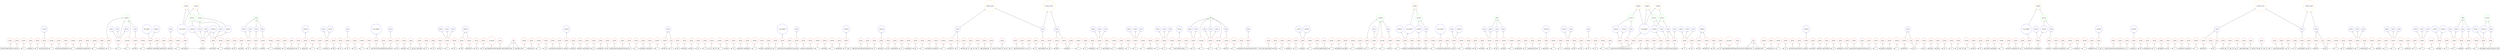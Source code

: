 digraph {
   rankdir=BT;
   edge [arrowhead=empty];

   subgraph {
      rank="source";
      edge [arrowhead=normal];
      node [shape=box];
      t0 [label="doc0_BOF"];
      t1 [label="tribunale"];
      t2 [label="civile"];
      t3 [label="e"];
      t4 [label="penale"];
      t5 [label="di"];
      t6 [label="civitavecchia"];
      t7 [label="\n"];
      t8 [label="sezione"];
      t9 [label="fallimentare"];
      t10 [label="\n"];
      t11 [label="fallimento"];
      t12 [label="parmalat"];
      t13 [label="\n"];
      t14 [label="sentenza"];
      t15 [label="n"];
      t16 [label="3"];
      t17 [label="/"];
      t18 [label="2009"];
      t19 [label="\n"];
      t20 [label="giudice"];
      t21 [label="delegato"];
      t22 [label="amorese"];
      t23 [label="marco"];
      t24 [label="\n"];
      t25 [label="curatore"];
      t26 [label="simone"];
      t27 [label="riccardo"];
      t28 [label="\n"];
      t29 [label="verifica"];
      t30 [label="dei"];
      t31 [label="crediti"];
      t32 [label="16"];
      t33 [label="giu"];
      t34 [label="2009"];
      t35 [label="\n"];
      t36 [label="domanda"];
      t37 [label="di"];
      t38 [label="ammissione"];
      t39 [label="al"];
      t40 [label="passivo"];
      t41 [label="\n"];
      t42 [label="a"];
      t43 [label="norma"];
      t44 [label="dell"];
      t45 [label="art"];
      t46 [label="93"];
      t47 [label="lf"];
      t48 [label="\n"];
      t49 [label="il"];
      t50 [label="sottoscritto"];
      t51 [label="abbattista"];
      t52 [label="nicola"];
      t53 [label="con"];
      t54 [label="studio"];
      t55 [label="in"];
      t56 [label="p.za"];
      t57 [label="caduti"];
      t58 [label="di"];
      t59 [label="via"];
      t60 [label="fani"];
      t61 [label="2"];
      t62 [label="tel"];
      t63 [label="346"];
      t64 [label="8594782"];
      t65 [label="cod"];
      t66 [label="fis"];
      t67 [label="rcggrz92e54a285d"];
      t68 [label="email"];
      t69 [label="n.abbattista"];
      t70 [label="@"];
      t71 [label="libero.it"];
      t72 [label="\n"];
      t73 [label="premesso"];
      t74 [label="\n"];
      t75 [label="di"];
      t76 [label="risultare"];
      t77 [label="creditore"];
      t78 [label="della"];
      t79 [label="società"];
      t80 [label="fallita"];
      t81 [label="dichiarata"];
      t82 [label="in"];
      t83 [label="epigrafe"];
      t84 [label="per"];
      t85 [label="prestazioni"];
      t86 [label="professionali"];
      t87 [label="per"];
      t88 [label="i"];
      t89 [label="seguenti"];
      t90 [label="importi"];
      t91 [label="\n"];
      t92 [label="200.50"];
      t93 [label="€"];
      t94 [label="per"];
      t95 [label="onorari"];
      t96 [label="oltre"];
      t97 [label="iva"];
      t98 [label="e"];
      t99 [label="cp"];
      t100 [label="4%"];
      t101 [label="\n"];
      t102 [label="come"];
      t103 [label="da"];
      t104 [label="parcella"];
      t105 [label="allegata"];
      t106 [label="\n"];
      t107 [label="tanto"];
      t108 [label="premesso"];
      t109 [label="il"];
      t110 [label="sottoscritto"];
      t111 [label="abbattista"];
      t112 [label="nicola"];
      t113 [label="porge"];
      t114 [label="rispettosa"];
      t115 [label="\n"];
      t116 [label="istanza"];
      t117 [label="\n"];
      t118 [label="affinché"];
      t119 [label="la"];
      t120 [label="s.v"];
      t121 [label="ill.ma"];
      t122 [label="voglia"];
      t123 [label="ammetterlo"];
      t124 [label="al"];
      t125 [label="passivo"];
      t126 [label="del"];
      t127 [label="fallimento"];
      t128 [label="in"];
      t129 [label="epigrafe"];
      t130 [label="per"];
      t131 [label="i"];
      t132 [label="seguenti"];
      t133 [label="importi"];
      t134 [label="\n"];
      t135 [label="200.50"];
      t136 [label="€"];
      t137 [label="oltre"];
      t138 [label="cp"];
      t139 [label="4%"];
      t140 [label="al"];
      t141 [label="privilegio"];
      t142 [label="ex"];
      t143 [label="art.2753"];
      t144 [label="bis"];
      t145 [label="n.2"];
      t146 [label="c.c"];
      t147 [label="nonché"];
      t148 [label="oltre"];
      t149 [label="iva"];
      t150 [label="al"];
      t151 [label="chirografo"];
      t152 [label="per"];
      t153 [label="1890"];
      t154 [label="dollari"];
      t155 [label="\n"];
      t156 [label="si"];
      t157 [label="allegano"];
      t158 [label="2"];
      t159 [label="documenti"];
      t160 [label="\n"];
      t161 [label="fattura"];
      t162 [label="n"];
      t163 [label="1"];
      t164 [label="\n"];
      t165 [label="fattura"];
      t166 [label="n"];
      t167 [label="2"];
      t168 [label="\n"];
      t169 [label="civitavecchia"];
      t170 [label="li"];
      t171 [label="25"];
      t172 [label="/"];
      t173 [label="5"];
      t174 [label="/"];
      t175 [label="2013"];
      t176 [label="\n"];
      t177 [label="abbattista"];
      t178 [label="nicola"];
      t179 [label="doc0_EOF"];
      t180 [label="doc1_BOF"];
      t181 [label="tribunale"];
      t182 [label="civile"];
      t183 [label="e"];
      t184 [label="penale"];
      t185 [label="di"];
      t186 [label="napoli"];
      t187 [label="\n"];
      t188 [label="sezione"];
      t189 [label="fallimentare"];
      t190 [label="\n"];
      t191 [label="fallimento"];
      t192 [label="algida"];
      t193 [label="\n"];
      t194 [label="sentenza"];
      t195 [label="n"];
      t196 [label="77"];
      t197 [label="/"];
      t198 [label="2012"];
      t199 [label="\n"];
      t200 [label="giudice"];
      t201 [label="delegato"];
      t202 [label="altobello"];
      t203 [label="fabio"];
      t204 [label="\n"];
      t205 [label="curatore"];
      t206 [label="amorese"];
      t207 [label="luca"];
      t208 [label="\n"];
      t209 [label="verifica"];
      t210 [label="dei"];
      t211 [label="crediti"];
      t212 [label="16"];
      t213 [label="giu"];
      t214 [label="2009"];
      t215 [label="\n"];
      t216 [label="domanda"];
      t217 [label="di"];
      t218 [label="ammissione"];
      t219 [label="al"];
      t220 [label="passivo"];
      t221 [label="\n"];
      t222 [label="a"];
      t223 [label="norma"];
      t224 [label="dell"];
      t225 [label="art"];
      t226 [label="93"];
      t227 [label="lf"];
      t228 [label="\n"];
      t229 [label="il"];
      t230 [label="sottoscritto"];
      t231 [label="rutigliano"];
      t232 [label="marco"];
      t233 [label="con"];
      t234 [label="studio"];
      t235 [label="in"];
      t236 [label="piazza"];
      t237 [label="vittorio"];
      t238 [label="emanuele"];
      t239 [label="3"];
      t240 [label="tel"];
      t241 [label="346"];
      t242 [label="8594782"];
      t243 [label="cod"];
      t244 [label="fis"];
      t245 [label="qcnpla88m04c983k"];
      t246 [label="email"];
      t247 [label="marco.rutigliano"];
      t248 [label="@"];
      t249 [label="gmail.it"];
      t250 [label="\n"];
      t251 [label="premesso"];
      t252 [label="\n"];
      t253 [label="di"];
      t254 [label="risultare"];
      t255 [label="creditore"];
      t256 [label="della"];
      t257 [label="società"];
      t258 [label="fallita"];
      t259 [label="dichiarata"];
      t260 [label="in"];
      t261 [label="epigrafe"];
      t262 [label="per"];
      t263 [label="prestazioni"];
      t264 [label="professionali"];
      t265 [label="per"];
      t266 [label="i"];
      t267 [label="seguenti"];
      t268 [label="importi"];
      t269 [label="\n"];
      t270 [label="3330.00"];
      t271 [label="eur"];
      t272 [label="per"];
      t273 [label="onorari"];
      t274 [label="oltre"];
      t275 [label="iva"];
      t276 [label="e"];
      t277 [label="cp"];
      t278 [label="4%"];
      t279 [label="\n"];
      t280 [label="come"];
      t281 [label="da"];
      t282 [label="parcella"];
      t283 [label="allegata"];
      t284 [label="\n"];
      t285 [label="tanto"];
      t286 [label="premesso"];
      t287 [label="il"];
      t288 [label="sottoscritto"];
      t289 [label="rutigliano"];
      t290 [label="marco"];
      t291 [label="porge"];
      t292 [label="rispettosa"];
      t293 [label="\n"];
      t294 [label="istanza"];
      t295 [label="\n"];
      t296 [label="affinché"];
      t297 [label="la"];
      t298 [label="s.v"];
      t299 [label="ill.ma"];
      t300 [label="voglia"];
      t301 [label="ammetterlo"];
      t302 [label="al"];
      t303 [label="passivo"];
      t304 [label="del"];
      t305 [label="fallimento"];
      t306 [label="in"];
      t307 [label="epigrafe"];
      t308 [label="per"];
      t309 [label="i"];
      t310 [label="seguenti"];
      t311 [label="importi"];
      t312 [label="\n"];
      t313 [label="3330.00"];
      t314 [label="eur"];
      t315 [label="oltre"];
      t316 [label="cp"];
      t317 [label="4%"];
      t318 [label="al"];
      t319 [label="privilegio"];
      t320 [label="ex"];
      t321 [label="art.2753"];
      t322 [label="bis"];
      t323 [label="n.2"];
      t324 [label="c.c"];
      t325 [label="nonché"];
      t326 [label="oltre"];
      t327 [label="iva"];
      t328 [label="al"];
      t329 [label="chirografo"];
      t330 [label="per"];
      t331 [label="3000"];
      t332 [label="euro"];
      t333 [label="\n"];
      t334 [label="si"];
      t335 [label="allegano"];
      t336 [label="2"];
      t337 [label="documenti"];
      t338 [label="\n"];
      t339 [label="fattura"];
      t340 [label="n"];
      t341 [label="1"];
      t342 [label="\n"];
      t343 [label="fattura"];
      t344 [label="n"];
      t345 [label="2"];
      t346 [label="\n"];
      t347 [label="napoli"];
      t348 [label="li"];
      t349 [label="21"];
      t350 [label="luglio"];
      t351 [label="2012"];
      t352 [label="\n"];
      t353 [label="rutigliano"];
      t354 [label="marco"];
      t355 [label="doc1_EOF"];
      t0 -> t1;
      t1 -> t2;
      t2 -> t3;
      t3 -> t4;
      t4 -> t5;
      t5 -> t6;
      t6 -> t7;
      t7 -> t8;
      t8 -> t9;
      t9 -> t10;
      t10 -> t11;
      t11 -> t12;
      t12 -> t13;
      t13 -> t14;
      t14 -> t15;
      t15 -> t16;
      t16 -> t17;
      t17 -> t18;
      t18 -> t19;
      t19 -> t20;
      t20 -> t21;
      t21 -> t22;
      t22 -> t23;
      t23 -> t24;
      t24 -> t25;
      t25 -> t26;
      t26 -> t27;
      t27 -> t28;
      t28 -> t29;
      t29 -> t30;
      t30 -> t31;
      t31 -> t32;
      t32 -> t33;
      t33 -> t34;
      t34 -> t35;
      t35 -> t36;
      t36 -> t37;
      t37 -> t38;
      t38 -> t39;
      t39 -> t40;
      t40 -> t41;
      t41 -> t42;
      t42 -> t43;
      t43 -> t44;
      t44 -> t45;
      t45 -> t46;
      t46 -> t47;
      t47 -> t48;
      t48 -> t49;
      t49 -> t50;
      t50 -> t51;
      t51 -> t52;
      t52 -> t53;
      t53 -> t54;
      t54 -> t55;
      t55 -> t56;
      t56 -> t57;
      t57 -> t58;
      t58 -> t59;
      t59 -> t60;
      t60 -> t61;
      t61 -> t62;
      t62 -> t63;
      t63 -> t64;
      t64 -> t65;
      t65 -> t66;
      t66 -> t67;
      t67 -> t68;
      t68 -> t69;
      t69 -> t70;
      t70 -> t71;
      t71 -> t72;
      t72 -> t73;
      t73 -> t74;
      t74 -> t75;
      t75 -> t76;
      t76 -> t77;
      t77 -> t78;
      t78 -> t79;
      t79 -> t80;
      t80 -> t81;
      t81 -> t82;
      t82 -> t83;
      t83 -> t84;
      t84 -> t85;
      t85 -> t86;
      t86 -> t87;
      t87 -> t88;
      t88 -> t89;
      t89 -> t90;
      t90 -> t91;
      t91 -> t92;
      t92 -> t93;
      t93 -> t94;
      t94 -> t95;
      t95 -> t96;
      t96 -> t97;
      t97 -> t98;
      t98 -> t99;
      t99 -> t100;
      t100 -> t101;
      t101 -> t102;
      t102 -> t103;
      t103 -> t104;
      t104 -> t105;
      t105 -> t106;
      t106 -> t107;
      t107 -> t108;
      t108 -> t109;
      t109 -> t110;
      t110 -> t111;
      t111 -> t112;
      t112 -> t113;
      t113 -> t114;
      t114 -> t115;
      t115 -> t116;
      t116 -> t117;
      t117 -> t118;
      t118 -> t119;
      t119 -> t120;
      t120 -> t121;
      t121 -> t122;
      t122 -> t123;
      t123 -> t124;
      t124 -> t125;
      t125 -> t126;
      t126 -> t127;
      t127 -> t128;
      t128 -> t129;
      t129 -> t130;
      t130 -> t131;
      t131 -> t132;
      t132 -> t133;
      t133 -> t134;
      t134 -> t135;
      t135 -> t136;
      t136 -> t137;
      t137 -> t138;
      t138 -> t139;
      t139 -> t140;
      t140 -> t141;
      t141 -> t142;
      t142 -> t143;
      t143 -> t144;
      t144 -> t145;
      t145 -> t146;
      t146 -> t147;
      t147 -> t148;
      t148 -> t149;
      t149 -> t150;
      t150 -> t151;
      t151 -> t152;
      t152 -> t153;
      t153 -> t154;
      t154 -> t155;
      t155 -> t156;
      t156 -> t157;
      t157 -> t158;
      t158 -> t159;
      t159 -> t160;
      t160 -> t161;
      t161 -> t162;
      t162 -> t163;
      t163 -> t164;
      t164 -> t165;
      t165 -> t166;
      t166 -> t167;
      t167 -> t168;
      t168 -> t169;
      t169 -> t170;
      t170 -> t171;
      t171 -> t172;
      t172 -> t173;
      t173 -> t174;
      t174 -> t175;
      t175 -> t176;
      t176 -> t177;
      t177 -> t178;
      t178 -> t179;
      t180 -> t181;
      t181 -> t182;
      t182 -> t183;
      t183 -> t184;
      t184 -> t185;
      t185 -> t186;
      t186 -> t187;
      t187 -> t188;
      t188 -> t189;
      t189 -> t190;
      t190 -> t191;
      t191 -> t192;
      t192 -> t193;
      t193 -> t194;
      t194 -> t195;
      t195 -> t196;
      t196 -> t197;
      t197 -> t198;
      t198 -> t199;
      t199 -> t200;
      t200 -> t201;
      t201 -> t202;
      t202 -> t203;
      t203 -> t204;
      t204 -> t205;
      t205 -> t206;
      t206 -> t207;
      t207 -> t208;
      t208 -> t209;
      t209 -> t210;
      t210 -> t211;
      t211 -> t212;
      t212 -> t213;
      t213 -> t214;
      t214 -> t215;
      t215 -> t216;
      t216 -> t217;
      t217 -> t218;
      t218 -> t219;
      t219 -> t220;
      t220 -> t221;
      t221 -> t222;
      t222 -> t223;
      t223 -> t224;
      t224 -> t225;
      t225 -> t226;
      t226 -> t227;
      t227 -> t228;
      t228 -> t229;
      t229 -> t230;
      t230 -> t231;
      t231 -> t232;
      t232 -> t233;
      t233 -> t234;
      t234 -> t235;
      t235 -> t236;
      t236 -> t237;
      t237 -> t238;
      t238 -> t239;
      t239 -> t240;
      t240 -> t241;
      t241 -> t242;
      t242 -> t243;
      t243 -> t244;
      t244 -> t245;
      t245 -> t246;
      t246 -> t247;
      t247 -> t248;
      t248 -> t249;
      t249 -> t250;
      t250 -> t251;
      t251 -> t252;
      t252 -> t253;
      t253 -> t254;
      t254 -> t255;
      t255 -> t256;
      t256 -> t257;
      t257 -> t258;
      t258 -> t259;
      t259 -> t260;
      t260 -> t261;
      t261 -> t262;
      t262 -> t263;
      t263 -> t264;
      t264 -> t265;
      t265 -> t266;
      t266 -> t267;
      t267 -> t268;
      t268 -> t269;
      t269 -> t270;
      t270 -> t271;
      t271 -> t272;
      t272 -> t273;
      t273 -> t274;
      t274 -> t275;
      t275 -> t276;
      t276 -> t277;
      t277 -> t278;
      t278 -> t279;
      t279 -> t280;
      t280 -> t281;
      t281 -> t282;
      t282 -> t283;
      t283 -> t284;
      t284 -> t285;
      t285 -> t286;
      t286 -> t287;
      t287 -> t288;
      t288 -> t289;
      t289 -> t290;
      t290 -> t291;
      t291 -> t292;
      t292 -> t293;
      t293 -> t294;
      t294 -> t295;
      t295 -> t296;
      t296 -> t297;
      t297 -> t298;
      t298 -> t299;
      t299 -> t300;
      t300 -> t301;
      t301 -> t302;
      t302 -> t303;
      t303 -> t304;
      t304 -> t305;
      t305 -> t306;
      t306 -> t307;
      t307 -> t308;
      t308 -> t309;
      t309 -> t310;
      t310 -> t311;
      t311 -> t312;
      t312 -> t313;
      t313 -> t314;
      t314 -> t315;
      t315 -> t316;
      t316 -> t317;
      t317 -> t318;
      t318 -> t319;
      t319 -> t320;
      t320 -> t321;
      t321 -> t322;
      t322 -> t323;
      t323 -> t324;
      t324 -> t325;
      t325 -> t326;
      t326 -> t327;
      t327 -> t328;
      t328 -> t329;
      t329 -> t330;
      t330 -> t331;
      t331 -> t332;
      t332 -> t333;
      t333 -> t334;
      t334 -> t335;
      t335 -> t336;
      t336 -> t337;
      t337 -> t338;
      t338 -> t339;
      t339 -> t340;
      t340 -> t341;
      t341 -> t342;
      t342 -> t343;
      t343 -> t344;
      t344 -> t345;
      t345 -> t346;
      t346 -> t347;
      t347 -> t348;
      t348 -> t349;
      t349 -> t350;
      t350 -> t351;
      t351 -> t352;
      t352 -> t353;
      t353 -> t354;
      t354 -> t355;
   }

   subgraph {
      rank="same";
      node [color=red,shape=circle];
      tag246 [label=numero]; 
      tag247 [label=numero]; 
      tag248 [label=numero]; 
      tag249 [label=numero]; 
      tag250 [label=numero]; 
      tag251 [label=numero]; 
      tag252 [label=numero]; 
      tag253 [label=numero]; 
      tag254 [label=numero]; 
      tag255 [label=numero]; 
      tag256 [label=numero]; 
      tag257 [label=numero]; 
      tag258 [label=numero]; 
      tag259 [label=numero]; 
      tag260 [label=numero]; 
      tag261 [label=numero]; 
      tag262 [label=numero]; 
      tag263 [label=numero]; 
      tag264 [label=numero]; 
      tag265 [label=numero]; 
      tag266 [label=numero]; 
      tag267 [label=numero]; 
      tag268 [label=numero]; 
      tag269 [label=numero]; 
      tag270 [label=numero]; 
      tag271 [label=numero]; 
      tag272 [label=numero]; 
      tag273 [label=numero]; 
      tag274 [label=numero]; 
      tag275 [label=numero]; 
      tag276 [label=numero]; 
      tag277 [label=numero]; 
      tag278 [label=numero]; 
      tag0 [label=parola]; 
      tag1 [label=parola]; 
      tag2 [label=parola]; 
      tag3 [label=parola]; 
      tag4 [label=parola]; 
      tag5 [label=parola]; 
      tag6 [label=parola]; 
      tag7 [label=parola]; 
      tag8 [label=parola]; 
      tag9 [label=parola]; 
      tag10 [label=parola]; 
      tag11 [label=parola]; 
      tag12 [label=parola]; 
      tag13 [label=parola]; 
      tag14 [label=parola]; 
      tag15 [label=parola]; 
      tag16 [label=parola]; 
      tag17 [label=parola]; 
      tag18 [label=parola]; 
      tag19 [label=parola]; 
      tag20 [label=parola]; 
      tag21 [label=parola]; 
      tag22 [label=parola]; 
      tag23 [label=parola]; 
      tag24 [label=parola]; 
      tag25 [label=parola]; 
      tag26 [label=parola]; 
      tag27 [label=parola]; 
      tag28 [label=parola]; 
      tag29 [label=parola]; 
      tag30 [label=parola]; 
      tag31 [label=parola]; 
      tag32 [label=parola]; 
      tag33 [label=parola]; 
      tag34 [label=parola]; 
      tag35 [label=parola]; 
      tag36 [label=parola]; 
      tag37 [label=parola]; 
      tag38 [label=parola]; 
      tag39 [label=parola]; 
      tag40 [label=parola]; 
      tag41 [label=parola]; 
      tag42 [label=parola]; 
      tag43 [label=parola]; 
      tag44 [label=parola]; 
      tag45 [label=parola]; 
      tag46 [label=parola]; 
      tag47 [label=parola]; 
      tag48 [label=parola]; 
      tag49 [label=parola]; 
      tag50 [label=parola]; 
      tag51 [label=parola]; 
      tag52 [label=parola]; 
      tag53 [label=parola]; 
      tag54 [label=parola]; 
      tag55 [label=parola]; 
      tag56 [label=parola]; 
      tag57 [label=parola]; 
      tag58 [label=parola]; 
      tag59 [label=parola]; 
      tag60 [label=parola]; 
      tag61 [label=parola]; 
      tag62 [label=parola]; 
      tag63 [label=parola]; 
      tag64 [label=parola]; 
      tag65 [label=parola]; 
      tag66 [label=parola]; 
      tag67 [label=parola]; 
      tag68 [label=parola]; 
      tag69 [label=parola]; 
      tag70 [label=parola]; 
      tag71 [label=parola]; 
      tag72 [label=parola]; 
      tag73 [label=parola]; 
      tag74 [label=parola]; 
      tag75 [label=parola]; 
      tag76 [label=parola]; 
      tag77 [label=parola]; 
      tag78 [label=parola]; 
      tag79 [label=parola]; 
      tag80 [label=parola]; 
      tag81 [label=parola]; 
      tag82 [label=parola]; 
      tag83 [label=parola]; 
      tag84 [label=parola]; 
      tag85 [label=parola]; 
      tag86 [label=parola]; 
      tag87 [label=parola]; 
      tag88 [label=parola]; 
      tag89 [label=parola]; 
      tag90 [label=parola]; 
      tag91 [label=parola]; 
      tag92 [label=parola]; 
      tag93 [label=parola]; 
      tag94 [label=parola]; 
      tag95 [label=parola]; 
      tag96 [label=parola]; 
      tag97 [label=parola]; 
      tag98 [label=parola]; 
      tag99 [label=parola]; 
      tag100 [label=parola]; 
      tag101 [label=parola]; 
      tag102 [label=parola]; 
      tag103 [label=parola]; 
      tag104 [label=parola]; 
      tag105 [label=parola]; 
      tag106 [label=parola]; 
      tag107 [label=parola]; 
      tag108 [label=parola]; 
      tag109 [label=parola]; 
      tag110 [label=parola]; 
      tag111 [label=parola]; 
      tag112 [label=parola]; 
      tag113 [label=parola]; 
      tag114 [label=parola]; 
      tag115 [label=parola]; 
      tag116 [label=parola]; 
      tag117 [label=parola]; 
      tag118 [label=parola]; 
      tag119 [label=parola]; 
      tag120 [label=parola]; 
      tag121 [label=parola]; 
      tag122 [label=parola]; 
      tag123 [label=parola]; 
      tag124 [label=parola]; 
      tag125 [label=parola]; 
      tag126 [label=parola]; 
      tag127 [label=parola]; 
      tag128 [label=parola]; 
      tag129 [label=parola]; 
      tag130 [label=parola]; 
      tag131 [label=parola]; 
      tag132 [label=parola]; 
      tag133 [label=parola]; 
      tag134 [label=parola]; 
      tag135 [label=parola]; 
      tag136 [label=parola]; 
      tag137 [label=parola]; 
      tag138 [label=parola]; 
      tag139 [label=parola]; 
      tag140 [label=parola]; 
      tag141 [label=parola]; 
      tag142 [label=parola]; 
      tag143 [label=parola]; 
      tag144 [label=parola]; 
      tag145 [label=parola]; 
      tag146 [label=parola]; 
      tag147 [label=parola]; 
      tag148 [label=parola]; 
      tag149 [label=parola]; 
      tag150 [label=parola]; 
      tag151 [label=parola]; 
      tag152 [label=parola]; 
      tag153 [label=parola]; 
      tag154 [label=parola]; 
      tag155 [label=parola]; 
      tag156 [label=parola]; 
      tag157 [label=parola]; 
      tag158 [label=parola]; 
      tag159 [label=parola]; 
      tag160 [label=parola]; 
      tag161 [label=parola]; 
      tag162 [label=parola]; 
      tag163 [label=parola]; 
      tag164 [label=parola]; 
      tag165 [label=parola]; 
      tag166 [label=parola]; 
      tag167 [label=parola]; 
      tag168 [label=parola]; 
      tag169 [label=parola]; 
      tag170 [label=parola]; 
      tag171 [label=parola]; 
      tag172 [label=parola]; 
      tag173 [label=parola]; 
      tag174 [label=parola]; 
      tag175 [label=parola]; 
      tag176 [label=parola]; 
      tag177 [label=parola]; 
      tag178 [label=parola]; 
      tag179 [label=parola]; 
      tag180 [label=parola]; 
      tag181 [label=parola]; 
      tag182 [label=parola]; 
      tag183 [label=parola]; 
      tag184 [label=parola]; 
      tag185 [label=parola]; 
      tag186 [label=parola]; 
      tag187 [label=parola]; 
      tag188 [label=parola]; 
      tag189 [label=parola]; 
      tag190 [label=parola]; 
      tag191 [label=parola]; 
      tag192 [label=parola]; 
      tag193 [label=parola]; 
      tag194 [label=parola]; 
      tag195 [label=parola]; 
      tag196 [label=parola]; 
      tag197 [label=parola]; 
      tag198 [label=parola]; 
      tag199 [label=parola]; 
      tag200 [label=parola]; 
      tag201 [label=parola]; 
      tag202 [label=parola]; 
      tag203 [label=parola]; 
      tag204 [label=parola]; 
      tag205 [label=parola]; 
      tag206 [label=parola]; 
      tag207 [label=parola]; 
      tag208 [label=parola]; 
      tag209 [label=parola]; 
      tag210 [label=parola]; 
      tag211 [label=parola]; 
      tag212 [label=parola]; 
      tag213 [label=parola]; 
      tag214 [label=parola]; 
      tag215 [label=parola]; 
      tag216 [label=parola]; 
      tag217 [label=parola]; 
      tag218 [label=parola]; 
      tag219 [label=parola]; 
      tag220 [label=parola]; 
      tag221 [label=parola]; 
      tag222 [label=parola]; 
      tag223 [label=parola]; 
      tag224 [label=parola]; 
      tag225 [label=parola]; 
      tag226 [label=parola]; 
      tag227 [label=parola]; 
      tag228 [label=parola]; 
      tag229 [label=parola]; 
      tag230 [label=parola]; 
      tag231 [label=parola]; 
      tag232 [label=parola]; 
      tag233 [label=parola]; 
      tag234 [label=parola]; 
      tag235 [label=parola]; 
      tag236 [label=parola]; 
      tag237 [label=parola]; 
      tag238 [label=parola]; 
      tag239 [label=parola]; 
      tag240 [label=parola]; 
      tag241 [label=parola]; 
      tag242 [label=parola]; 
      tag243 [label=parola]; 
      tag244 [label=parola]; 
      tag245 [label=parola]; 
      tag279 [label=newline]; 
      tag280 [label=newline]; 
      tag281 [label=newline]; 
      tag282 [label=newline]; 
      tag283 [label=newline]; 
      tag284 [label=newline]; 
      tag285 [label=newline]; 
      tag286 [label=newline]; 
      tag287 [label=newline]; 
      tag288 [label=newline]; 
      tag289 [label=newline]; 
      tag290 [label=newline]; 
      tag291 [label=newline]; 
      tag292 [label=newline]; 
      tag293 [label=newline]; 
      tag294 [label=newline]; 
      tag295 [label=newline]; 
      tag296 [label=newline]; 
      tag297 [label=newline]; 
      tag298 [label=newline]; 
      tag299 [label=newline]; 
      tag300 [label=newline]; 
      tag301 [label=newline]; 
      tag302 [label=newline]; 
      tag303 [label=newline]; 
      tag304 [label=newline]; 
      tag305 [label=newline]; 
      tag306 [label=newline]; 
      tag307 [label=newline]; 
      tag308 [label=newline]; 
      tag309 [label=newline]; 
      tag310 [label=newline]; 
      tag311 [label=newline]; 
      tag312 [label=newline]; 
      tag313 [label=newline]; 
      tag314 [label=newline]; 
      tag315 [label=newline]; 
      tag316 [label=newline]; 
      tag317 [label=newline]; 
      tag318 [label=newline]; 
      tag319 [label=newline]; 
      tag320 [label=newline]; 
      tag321 [label=newline]; 
      tag322 [label=newline]; 
      tag457 [label=euro]; 
      tag458 [label=euro]; 
      tag459 [label=euro]; 
      tag460 [label=euro]; 
      tag461 [label=euro]; 
      tag462 [label=dollaro]; 
      tag338 [label=mail]; 
      tag339 [label=mail]; 
      tag336 [label=cod_fiscale]; 
      tag337 [label=cod_fiscale]; 
      tag323 [label=sep_data]; 
      tag324 [label=sep_data]; 
      tag325 [label=sep_data]; 
      tag326 [label=sep_data]; 
   }

   subgraph {
      rank="same";
      node [color=blue,shape=circle];
      tag469 [label=chiro]; 
      tag470 [label=chiro]; 
      tag442 [label=sym_soggetto]; 
      tag443 [label=sym_soggetto]; 
      tag444 [label=sym_soggetto]; 
      tag445 [label=sym_soggetto]; 
      tag450 [label=sym_curatore]; 
      tag451 [label=sym_curatore]; 
      tag454 [label=sym_giudice]; 
      tag455 [label=sym_giudice]; 
      tag342 [label=cognome]; 
      tag343 [label=cognome]; 
      tag344 [label=cognome]; 
      tag345 [label=cognome]; 
      tag346 [label=cognome]; 
      tag347 [label=cognome]; 
      tag348 [label=cognome]; 
      tag349 [label=cognome]; 
      tag350 [label=cognome]; 
      tag351 [label=cognome]; 
      tag352 [label=cognome]; 
      tag353 [label=cognome]; 
      tag354 [label=cognome]; 
      tag355 [label=cognome]; 
      tag356 [label=cognome]; 
      tag357 [label=cognome]; 
      tag358 [label=cognome]; 
      tag359 [label=cognome]; 
      tag360 [label=cognome]; 
      tag361 [label=cognome]; 
      tag362 [label=cognome]; 
      tag363 [label=nome]; 
      tag364 [label=nome]; 
      tag365 [label=nome]; 
      tag366 [label=nome]; 
      tag367 [label=nome]; 
      tag368 [label=nome]; 
      tag369 [label=nome]; 
      tag370 [label=nome]; 
      tag371 [label=nome]; 
      tag372 [label=nome]; 
      tag373 [label=nome]; 
      tag374 [label=nome]; 
      tag375 [label=nome]; 
      tag376 [label=nome]; 
      tag377 [label=nome]; 
      tag378 [label=nome]; 
      tag379 [label=nome]; 
      tag463 [label=valuta]; 
      tag464 [label=valuta]; 
      tag465 [label=valuta]; 
      tag466 [label=valuta]; 
      tag467 [label=valuta]; 
      tag468 [label=valuta]; 
      tag327 [label=comune]; 
      tag328 [label=comune]; 
      tag329 [label=comune]; 
      tag330 [label=comune]; 
      tag331 [label=comune]; 
      tag332 [label=comune]; 
      tag333 [label=comune]; 
      tag334 [label=comune]; 
      tag335 [label=comune]; 
      tag388 [label=giorno]; 
      tag389 [label=giorno]; 
      tag390 [label=giorno]; 
      tag391 [label=giorno]; 
      tag392 [label=giorno]; 
      tag393 [label=giorno]; 
      tag394 [label=giorno]; 
      tag395 [label=giorno]; 
      tag396 [label=giorno]; 
      tag397 [label=giorno]; 
      tag398 [label=giorno]; 
      tag399 [label=giorno]; 
      tag400 [label=giorno]; 
      tag401 [label=giorno]; 
      tag402 [label=mese]; 
      tag403 [label=mese]; 
      tag404 [label=mese]; 
      tag405 [label=mese]; 
      tag406 [label=mese]; 
      tag407 [label=mese]; 
      tag408 [label=mese]; 
      tag409 [label=mese]; 
      tag410 [label=mese]; 
      tag411 [label=mese]; 
      tag412 [label=mese]; 
      tag413 [label=mese]; 
      tag414 [label=mese]; 
      tag415 [label=anno]; 
      tag416 [label=anno]; 
      tag417 [label=anno]; 
      tag418 [label=anno]; 
      tag419 [label=anno]; 
      tag420 [label=anno]; 
      tag421 [label=anno]; 
      tag422 [label=anno]; 
      tag423 [label=anno]; 
      tag424 [label=anno]; 
      tag425 [label=anno]; 
      tag426 [label=anno]; 
      tag427 [label=anno]; 
      tag428 [label=anno]; 
      tag429 [label=anno]; 
      tag430 [label=anno]; 
      tag431 [label=anno]; 
      tag432 [label=anno]; 
      tag433 [label=anno]; 
      tag434 [label=anno]; 
      tag435 [label=anno]; 
      tag436 [label=anno]; 
      tag437 [label=anno]; 
      tag340 [label=telefono]; 
      tag341 [label=telefono]; 
   }

   subgraph {
      rank="same";
      node [color=green,shape=circle];
      tag438 [label=data]; 
      tag439 [label=data]; 
      tag440 [label=data]; 
      tag441 [label=data]; 
      tag380 [label=persona]; 
      tag381 [label=persona]; 
      tag382 [label=persona]; 
      tag383 [label=persona]; 
      tag384 [label=persona]; 
      tag385 [label=persona]; 
      tag386 [label=persona]; 
      tag387 [label=persona]; 
      tag475 [label=n_pratica]; 
      tag476 [label=n_pratica]; 
   }

   subgraph {
      rank="same";
      node [color=orange,shape=circle];
      tag446 [label=soggetto]; 
      tag447 [label=soggetto]; 
      tag448 [label=soggetto]; 
      tag449 [label=soggetto]; 
      tag452 [label=curatore]; 
      tag453 [label=curatore]; 
      tag456 [label=giudice]; 
      tag471 [label=richiesta_valuta]; 
      tag472 [label=richiesta_valuta]; 
      tag473 [label=richiesta_valuta]; 
      tag474 [label=richiesta_valuta]; 
   }
   t1 -> tag0;
   t2 -> tag1;
   t3 -> tag2;
   t4 -> tag3;
   t5 -> tag4;
   t6 -> tag5;
   t8 -> tag6;
   t9 -> tag7;
   t11 -> tag8;
   t12 -> tag9;
   t14 -> tag10;
   t15 -> tag11;
   t20 -> tag12;
   t21 -> tag13;
   t22 -> tag14;
   t23 -> tag15;
   t25 -> tag16;
   t26 -> tag17;
   t27 -> tag18;
   t29 -> tag19;
   t30 -> tag20;
   t31 -> tag21;
   t33 -> tag22;
   t36 -> tag23;
   t37 -> tag24;
   t38 -> tag25;
   t39 -> tag26;
   t40 -> tag27;
   t42 -> tag28;
   t43 -> tag29;
   t44 -> tag30;
   t45 -> tag31;
   t47 -> tag32;
   t49 -> tag33;
   t50 -> tag34;
   t51 -> tag35;
   t52 -> tag36;
   t53 -> tag37;
   t54 -> tag38;
   t55 -> tag39;
   t57 -> tag40;
   t58 -> tag41;
   t59 -> tag42;
   t60 -> tag43;
   t62 -> tag44;
   t65 -> tag45;
   t66 -> tag46;
   t68 -> tag47;
   t73 -> tag48;
   t75 -> tag49;
   t76 -> tag50;
   t77 -> tag51;
   t78 -> tag52;
   t79 -> tag53;
   t80 -> tag54;
   t81 -> tag55;
   t82 -> tag56;
   t83 -> tag57;
   t84 -> tag58;
   t85 -> tag59;
   t86 -> tag60;
   t87 -> tag61;
   t88 -> tag62;
   t89 -> tag63;
   t90 -> tag64;
   t94 -> tag65;
   t95 -> tag66;
   t96 -> tag67;
   t97 -> tag68;
   t98 -> tag69;
   t99 -> tag70;
   t102 -> tag71;
   t103 -> tag72;
   t104 -> tag73;
   t105 -> tag74;
   t107 -> tag75;
   t108 -> tag76;
   t109 -> tag77;
   t110 -> tag78;
   t111 -> tag79;
   t112 -> tag80;
   t113 -> tag81;
   t114 -> tag82;
   t116 -> tag83;
   t118 -> tag84;
   t119 -> tag85;
   t122 -> tag86;
   t123 -> tag87;
   t124 -> tag88;
   t125 -> tag89;
   t126 -> tag90;
   t127 -> tag91;
   t128 -> tag92;
   t129 -> tag93;
   t130 -> tag94;
   t131 -> tag95;
   t132 -> tag96;
   t133 -> tag97;
   t137 -> tag98;
   t138 -> tag99;
   t140 -> tag100;
   t141 -> tag101;
   t142 -> tag102;
   t144 -> tag103;
   t147 -> tag104;
   t148 -> tag105;
   t149 -> tag106;
   t150 -> tag107;
   t151 -> tag108;
   t152 -> tag109;
   t154 -> tag110;
   t156 -> tag111;
   t157 -> tag112;
   t159 -> tag113;
   t161 -> tag114;
   t162 -> tag115;
   t165 -> tag116;
   t166 -> tag117;
   t169 -> tag118;
   t170 -> tag119;
   t177 -> tag120;
   t178 -> tag121;
   t181 -> tag122;
   t182 -> tag123;
   t183 -> tag124;
   t184 -> tag125;
   t185 -> tag126;
   t186 -> tag127;
   t188 -> tag128;
   t189 -> tag129;
   t191 -> tag130;
   t192 -> tag131;
   t194 -> tag132;
   t195 -> tag133;
   t200 -> tag134;
   t201 -> tag135;
   t202 -> tag136;
   t203 -> tag137;
   t205 -> tag138;
   t206 -> tag139;
   t207 -> tag140;
   t209 -> tag141;
   t210 -> tag142;
   t211 -> tag143;
   t213 -> tag144;
   t216 -> tag145;
   t217 -> tag146;
   t218 -> tag147;
   t219 -> tag148;
   t220 -> tag149;
   t222 -> tag150;
   t223 -> tag151;
   t224 -> tag152;
   t225 -> tag153;
   t227 -> tag154;
   t229 -> tag155;
   t230 -> tag156;
   t231 -> tag157;
   t232 -> tag158;
   t233 -> tag159;
   t234 -> tag160;
   t235 -> tag161;
   t236 -> tag162;
   t237 -> tag163;
   t238 -> tag164;
   t240 -> tag165;
   t243 -> tag166;
   t244 -> tag167;
   t246 -> tag168;
   t251 -> tag169;
   t253 -> tag170;
   t254 -> tag171;
   t255 -> tag172;
   t256 -> tag173;
   t257 -> tag174;
   t258 -> tag175;
   t259 -> tag176;
   t260 -> tag177;
   t261 -> tag178;
   t262 -> tag179;
   t263 -> tag180;
   t264 -> tag181;
   t265 -> tag182;
   t266 -> tag183;
   t267 -> tag184;
   t268 -> tag185;
   t271 -> tag186;
   t272 -> tag187;
   t273 -> tag188;
   t274 -> tag189;
   t275 -> tag190;
   t276 -> tag191;
   t277 -> tag192;
   t280 -> tag193;
   t281 -> tag194;
   t282 -> tag195;
   t283 -> tag196;
   t285 -> tag197;
   t286 -> tag198;
   t287 -> tag199;
   t288 -> tag200;
   t289 -> tag201;
   t290 -> tag202;
   t291 -> tag203;
   t292 -> tag204;
   t294 -> tag205;
   t296 -> tag206;
   t297 -> tag207;
   t300 -> tag208;
   t301 -> tag209;
   t302 -> tag210;
   t303 -> tag211;
   t304 -> tag212;
   t305 -> tag213;
   t306 -> tag214;
   t307 -> tag215;
   t308 -> tag216;
   t309 -> tag217;
   t310 -> tag218;
   t311 -> tag219;
   t314 -> tag220;
   t315 -> tag221;
   t316 -> tag222;
   t318 -> tag223;
   t319 -> tag224;
   t320 -> tag225;
   t322 -> tag226;
   t325 -> tag227;
   t326 -> tag228;
   t327 -> tag229;
   t328 -> tag230;
   t329 -> tag231;
   t330 -> tag232;
   t332 -> tag233;
   t334 -> tag234;
   t335 -> tag235;
   t337 -> tag236;
   t339 -> tag237;
   t340 -> tag238;
   t343 -> tag239;
   t344 -> tag240;
   t347 -> tag241;
   t348 -> tag242;
   t350 -> tag243;
   t353 -> tag244;
   t354 -> tag245;
   t16 -> tag246;
   t18 -> tag247;
   t32 -> tag248;
   t34 -> tag249;
   t46 -> tag250;
   t61 -> tag251;
   t63 -> tag252;
   t64 -> tag253;
   t92 -> tag254;
   t135 -> tag255;
   t153 -> tag256;
   t158 -> tag257;
   t163 -> tag258;
   t167 -> tag259;
   t171 -> tag260;
   t173 -> tag261;
   t175 -> tag262;
   t196 -> tag263;
   t198 -> tag264;
   t212 -> tag265;
   t214 -> tag266;
   t226 -> tag267;
   t239 -> tag268;
   t241 -> tag269;
   t242 -> tag270;
   t270 -> tag271;
   t313 -> tag272;
   t331 -> tag273;
   t336 -> tag274;
   t341 -> tag275;
   t345 -> tag276;
   t349 -> tag277;
   t351 -> tag278;
   t7 -> tag279;
   t10 -> tag280;
   t13 -> tag281;
   t19 -> tag282;
   t24 -> tag283;
   t28 -> tag284;
   t35 -> tag285;
   t41 -> tag286;
   t48 -> tag287;
   t72 -> tag288;
   t74 -> tag289;
   t91 -> tag290;
   t101 -> tag291;
   t106 -> tag292;
   t115 -> tag293;
   t117 -> tag294;
   t134 -> tag295;
   t155 -> tag296;
   t160 -> tag297;
   t164 -> tag298;
   t168 -> tag299;
   t176 -> tag300;
   t187 -> tag301;
   t190 -> tag302;
   t193 -> tag303;
   t199 -> tag304;
   t204 -> tag305;
   t208 -> tag306;
   t215 -> tag307;
   t221 -> tag308;
   t228 -> tag309;
   t250 -> tag310;
   t252 -> tag311;
   t269 -> tag312;
   t279 -> tag313;
   t284 -> tag314;
   t293 -> tag315;
   t295 -> tag316;
   t312 -> tag317;
   t333 -> tag318;
   t338 -> tag319;
   t342 -> tag320;
   t346 -> tag321;
   t352 -> tag322;
   t17 -> tag323;
   t172 -> tag324;
   t174 -> tag325;
   t197 -> tag326;
   tag5 -> tag327;
   tag29 -> tag328;
   tag118 -> tag329;
   tag127 -> tag330;
   tag151 -> tag331;
   tag157 -> tag332;
   tag201 -> tag333;
   tag241 -> tag334;
   tag244 -> tag335;
   t67 -> tag336;
   t245 -> tag337;
   t69 -> tag338;
   t70 -> tag338;
   t71 -> tag338;
   t247 -> tag339;
   t248 -> tag339;
   t249 -> tag339;
   tag252 -> tag340;
   tag253 -> tag340;
   tag269 -> tag341;
   tag270 -> tag341;
   tag17 -> tag342;
   tag18 -> tag342;
   tag12 -> tag343;
   tag17 -> tag344;
   tag18 -> tag345;
   tag27 -> tag346;
   tag52 -> tag347;
   tag85 -> tag348;
   tag89 -> tag349;
   tag127 -> tag350;
   tag134 -> tag351;
   tag136 -> tag352;
   tag140 -> tag353;
   tag149 -> tag354;
   tag157 -> tag355;
   tag162 -> tag356;
   tag173 -> tag357;
   tag201 -> tag358;
   tag207 -> tag359;
   tag211 -> tag360;
   tag241 -> tag361;
   tag244 -> tag362;
   tag17 -> tag363;
   tag18 -> tag363;
   tag163 -> tag364;
   tag164 -> tag364;
   tag15 -> tag365;
   tag17 -> tag366;
   tag18 -> tag367;
   tag29 -> tag368;
   tag36 -> tag369;
   tag80 -> tag370;
   tag121 -> tag371;
   tag137 -> tag372;
   tag140 -> tag373;
   tag151 -> tag374;
   tag158 -> tag375;
   tag163 -> tag376;
   tag164 -> tag377;
   tag202 -> tag378;
   tag245 -> tag379;
   tag356 -> tag380;
   tag364 -> tag380;
   tag344 -> tag381;
   tag367 -> tag381;
   tag352 -> tag382;
   tag372 -> tag382;
   tag355 -> tag383;
   tag375 -> tag383;
   tag356 -> tag384;
   tag376 -> tag384;
   tag358 -> tag385;
   tag378 -> tag385;
   tag362 -> tag386;
   tag379 -> tag386;
   tag345 -> tag387;
   tag366 -> tag387;
   tag246 -> tag388;
   tag248 -> tag389;
   tag251 -> tag390;
   tag257 -> tag391;
   tag258 -> tag392;
   tag259 -> tag393;
   tag260 -> tag394;
   tag261 -> tag395;
   tag265 -> tag396;
   tag268 -> tag397;
   tag274 -> tag398;
   tag275 -> tag399;
   tag276 -> tag400;
   tag277 -> tag401;
   tag246 -> tag402;
   tag251 -> tag403;
   tag257 -> tag404;
   tag258 -> tag405;
   tag259 -> tag406;
   tag261 -> tag407;
   tag268 -> tag408;
   tag274 -> tag409;
   tag275 -> tag410;
   tag276 -> tag411;
   tag22 -> tag412;
   tag144 -> tag413;
   tag243 -> tag414;
   tag247 -> tag415;
   tag249 -> tag416;
   tag262 -> tag417;
   tag264 -> tag418;
   tag266 -> tag419;
   tag278 -> tag420;
   tag246 -> tag421;
   tag248 -> tag422;
   tag250 -> tag423;
   tag251 -> tag424;
   tag257 -> tag425;
   tag258 -> tag426;
   tag259 -> tag427;
   tag260 -> tag428;
   tag261 -> tag429;
   tag263 -> tag430;
   tag265 -> tag431;
   tag267 -> tag432;
   tag268 -> tag433;
   tag274 -> tag434;
   tag275 -> tag435;
   tag276 -> tag436;
   tag277 -> tag437;
   tag394 -> tag438;
   tag407 -> tag438;
   tag417 -> tag438;
   tag324 -> tag438;
   tag325 -> tag438;
   tag389 -> tag439;
   tag412 -> tag439;
   tag416 -> tag439;
   tag396 -> tag440;
   tag413 -> tag440;
   tag419 -> tag440;
   tag401 -> tag441;
   tag414 -> tag441;
   tag420 -> tag441;
   tag34 -> tag442;
   tag78 -> tag443;
   tag156 -> tag444;
   tag200 -> tag445;
   tag380 -> tag446;
   tag444 -> tag446;
   tag383 -> tag447;
   tag444 -> tag447;
   tag384 -> tag448;
   tag444 -> tag448;
   tag385 -> tag449;
   tag445 -> tag449;
   tag16 -> tag450;
   tag138 -> tag451;
   tag381 -> tag452;
   tag450 -> tag452;
   tag387 -> tag453;
   tag450 -> tag453;
   tag12 -> tag454;
   tag134 -> tag455;
   tag382 -> tag456;
   tag455 -> tag456;
   t93 -> tag457;
   t136 -> tag458;
   t332 -> tag459;
   t271 -> tag460;
   t314 -> tag461;
   t154 -> tag462;
   tag254 -> tag463;
   tag457 -> tag463;
   tag255 -> tag464;
   tag458 -> tag464;
   tag273 -> tag465;
   tag459 -> tag465;
   tag271 -> tag466;
   tag460 -> tag466;
   tag272 -> tag467;
   tag461 -> tag467;
   tag256 -> tag468;
   tag462 -> tag468;
   tag108 -> tag469;
   tag231 -> tag470;
   tag469 -> tag471;
   tag464 -> tag471;
   tag469 -> tag472;
   tag468 -> tag472;
   tag470 -> tag473;
   tag465 -> tag473;
   tag470 -> tag474;
   tag467 -> tag474;
   tag246 -> tag475;
   tag415 -> tag475;
   tag11 -> tag475;
   tag323 -> tag475;
   tag263 -> tag476;
   tag418 -> tag476;
   tag133 -> tag476;
   tag326 -> tag476;
}